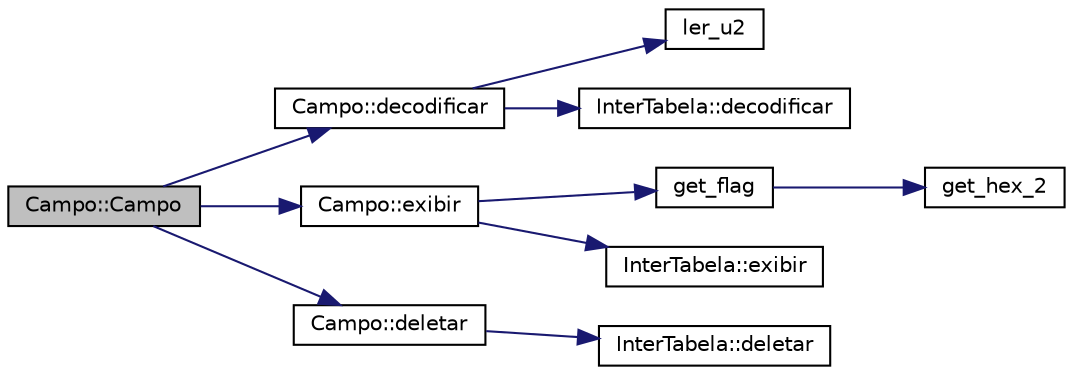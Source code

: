 digraph "Campo::Campo"
{
  edge [fontname="Helvetica",fontsize="10",labelfontname="Helvetica",labelfontsize="10"];
  node [fontname="Helvetica",fontsize="10",shape=record];
  rankdir="LR";
  Node0 [label="Campo::Campo",height=0.2,width=0.4,color="black", fillcolor="grey75", style="filled", fontcolor="black"];
  Node0 -> Node1 [color="midnightblue",fontsize="10",style="solid",fontname="Helvetica"];
  Node1 [label="Campo::decodificar",height=0.2,width=0.4,color="black", fillcolor="white", style="filled",URL="$class_campo.html#a9946b8d819483b197b7a783681f942b1",tooltip="Decodificador do arquivo binário .class para um campo, extraindo todos os seus dados específicos..."];
  Node1 -> Node2 [color="midnightblue",fontsize="10",style="solid",fontname="Helvetica"];
  Node2 [label="ler_u2",height=0.2,width=0.4,color="black", fillcolor="white", style="filled",URL="$_arquivos_8hpp.html#a03c0b303e6ae10d2faa53a91ca574aa0",tooltip="Leitura de 2 bytes de um arquivo, considerado como binário. "];
  Node1 -> Node3 [color="midnightblue",fontsize="10",style="solid",fontname="Helvetica"];
  Node3 [label="InterTabela::decodificar",height=0.2,width=0.4,color="black", fillcolor="white", style="filled",URL="$class_inter_tabela.html#ae20bf3a5379a6e94a95bc275ddaaf7fc",tooltip="Decodificador do arquivo binário .class para uma tabela, extraindo todos os seus registros específico..."];
  Node0 -> Node4 [color="midnightblue",fontsize="10",style="solid",fontname="Helvetica"];
  Node4 [label="Campo::exibir",height=0.2,width=0.4,color="black", fillcolor="white", style="filled",URL="$class_campo.html#ab73ad69390704a2e8abc3e159e4238a0",tooltip="Exibição de um campo na saída padrão, com controle de tabulação. "];
  Node4 -> Node5 [color="midnightblue",fontsize="10",style="solid",fontname="Helvetica"];
  Node5 [label="get_flag",height=0.2,width=0.4,color="black", fillcolor="white", style="filled",URL="$_flags___tags_8hpp.html#acc4df61f3853d5eba5b684ebb999d89f",tooltip="Recuperação de uma flag traduzida. "];
  Node5 -> Node6 [color="midnightblue",fontsize="10",style="solid",fontname="Helvetica"];
  Node6 [label="get_hex_2",height=0.2,width=0.4,color="black", fillcolor="white", style="filled",URL="$_arquivos_8hpp.html#a82115e6e634353a118643e14fffa0a5a",tooltip="Recuperação da representação em hexadecimal de um número de 2 bytes. "];
  Node4 -> Node7 [color="midnightblue",fontsize="10",style="solid",fontname="Helvetica"];
  Node7 [label="InterTabela::exibir",height=0.2,width=0.4,color="black", fillcolor="white", style="filled",URL="$class_inter_tabela.html#a4d808f79253aee7efe91d6cf05b3fe67",tooltip="Exibição da tabela na saída padrão com controle de tabulação. "];
  Node0 -> Node8 [color="midnightblue",fontsize="10",style="solid",fontname="Helvetica"];
  Node8 [label="Campo::deletar",height=0.2,width=0.4,color="black", fillcolor="white", style="filled",URL="$class_campo.html#a1aeff798dfdea3df29c98cbf6a747b06",tooltip="Destrutor de um campo e suas dependências. "];
  Node8 -> Node9 [color="midnightblue",fontsize="10",style="solid",fontname="Helvetica"];
  Node9 [label="InterTabela::deletar",height=0.2,width=0.4,color="black", fillcolor="white", style="filled",URL="$class_inter_tabela.html#a2679ab59239b420e175ea6199470f5c4",tooltip="Destrutor de uma tabela e suas dependências. "];
}
